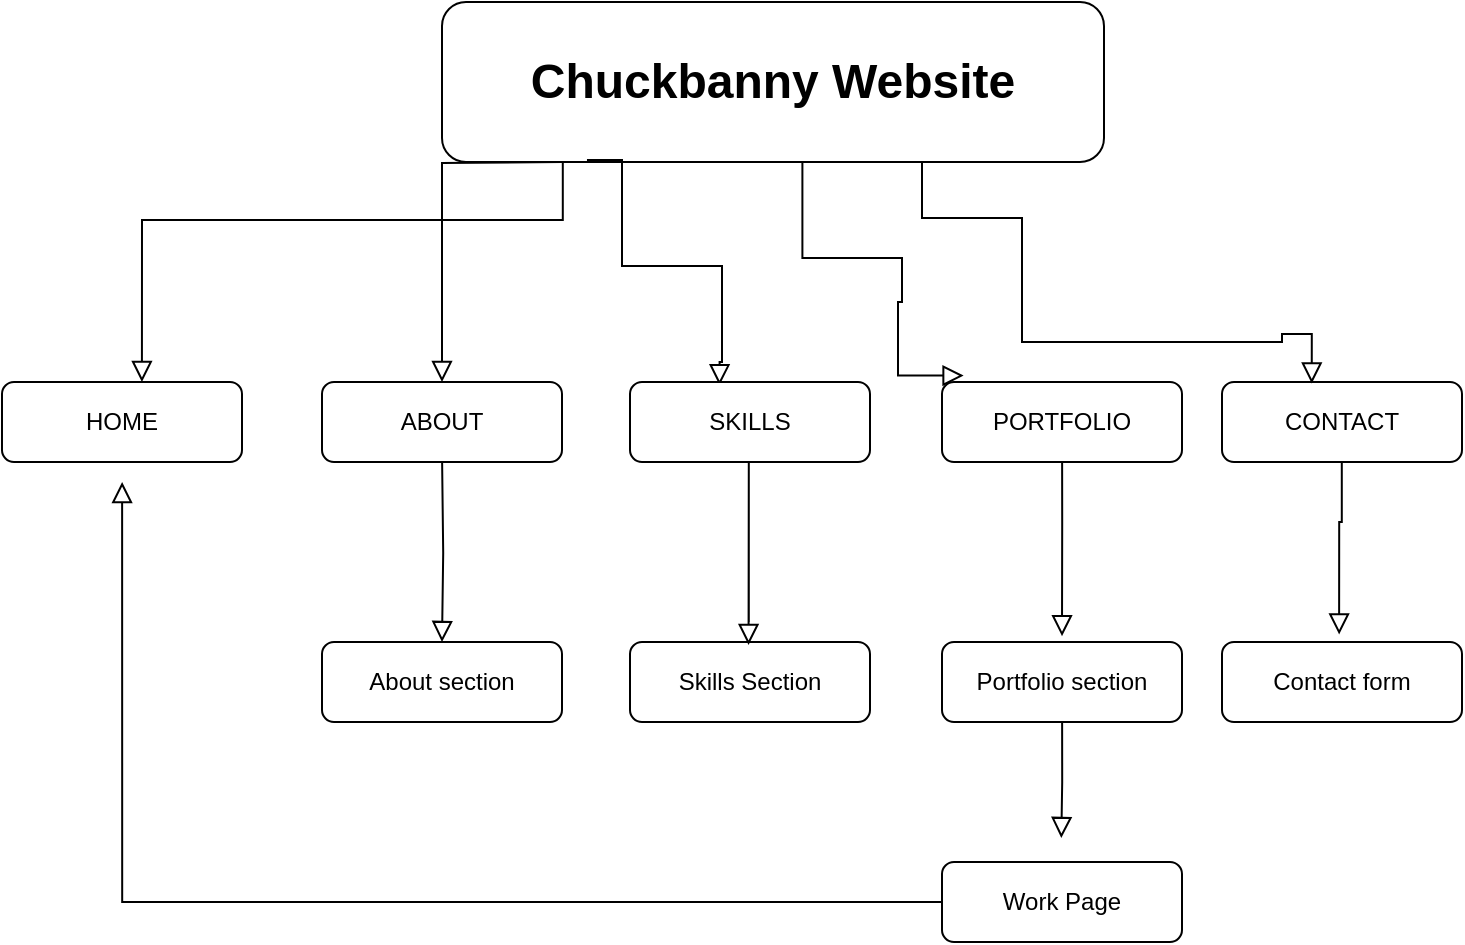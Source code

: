 <mxfile version="22.0.8" type="github">
  <diagram id="C5RBs43oDa-KdzZeNtuy" name="Page-1">
    <mxGraphModel dx="1728" dy="958" grid="1" gridSize="10" guides="1" tooltips="1" connect="1" arrows="1" fold="1" page="1" pageScale="1" pageWidth="827" pageHeight="1169" math="0" shadow="0">
      <root>
        <mxCell id="WIyWlLk6GJQsqaUBKTNV-0" />
        <mxCell id="WIyWlLk6GJQsqaUBKTNV-1" parent="WIyWlLk6GJQsqaUBKTNV-0" />
        <mxCell id="WIyWlLk6GJQsqaUBKTNV-2" value="" style="rounded=0;html=1;jettySize=auto;orthogonalLoop=1;fontSize=11;endArrow=block;endFill=0;endSize=8;strokeWidth=1;shadow=0;labelBackgroundColor=none;edgeStyle=orthogonalEdgeStyle;entryX=0.5;entryY=0;entryDx=0;entryDy=0;" parent="WIyWlLk6GJQsqaUBKTNV-1" target="WIyWlLk6GJQsqaUBKTNV-7" edge="1">
          <mxGeometry relative="1" as="geometry">
            <mxPoint x="320.4" y="180" as="sourcePoint" />
            <mxPoint x="320.0" y="238.02" as="targetPoint" />
          </mxGeometry>
        </mxCell>
        <mxCell id="WIyWlLk6GJQsqaUBKTNV-3" value="&lt;h1&gt;Chuckbanny Website&lt;/h1&gt;" style="rounded=1;whiteSpace=wrap;html=1;fontSize=12;glass=0;strokeWidth=1;shadow=0;" parent="WIyWlLk6GJQsqaUBKTNV-1" vertex="1">
          <mxGeometry x="260" y="100" width="331" height="80" as="geometry" />
        </mxCell>
        <mxCell id="WIyWlLk6GJQsqaUBKTNV-7" value="ABOUT" style="rounded=1;whiteSpace=wrap;html=1;fontSize=12;glass=0;strokeWidth=1;shadow=0;" parent="WIyWlLk6GJQsqaUBKTNV-1" vertex="1">
          <mxGeometry x="200" y="290" width="120" height="40" as="geometry" />
        </mxCell>
        <mxCell id="WIyWlLk6GJQsqaUBKTNV-11" value="About section" style="rounded=1;whiteSpace=wrap;html=1;fontSize=12;glass=0;strokeWidth=1;shadow=0;" parent="WIyWlLk6GJQsqaUBKTNV-1" vertex="1">
          <mxGeometry x="200" y="420" width="120" height="40" as="geometry" />
        </mxCell>
        <mxCell id="WIyWlLk6GJQsqaUBKTNV-12" value="Skills Section" style="rounded=1;whiteSpace=wrap;html=1;fontSize=12;glass=0;strokeWidth=1;shadow=0;" parent="WIyWlLk6GJQsqaUBKTNV-1" vertex="1">
          <mxGeometry x="354" y="420" width="120" height="40" as="geometry" />
        </mxCell>
        <mxCell id="dibe_jNQewrQz6inWijP-1" value="HOME" style="rounded=1;whiteSpace=wrap;html=1;fontSize=12;glass=0;strokeWidth=1;shadow=0;" parent="WIyWlLk6GJQsqaUBKTNV-1" vertex="1">
          <mxGeometry x="40" y="290" width="120" height="40" as="geometry" />
        </mxCell>
        <mxCell id="dibe_jNQewrQz6inWijP-2" value="" style="rounded=0;html=1;jettySize=auto;orthogonalLoop=1;fontSize=11;endArrow=block;endFill=0;endSize=8;strokeWidth=1;shadow=0;labelBackgroundColor=none;edgeStyle=orthogonalEdgeStyle;entryX=0.583;entryY=0;entryDx=0;entryDy=0;entryPerimeter=0;" parent="WIyWlLk6GJQsqaUBKTNV-1" target="dibe_jNQewrQz6inWijP-1" edge="1">
          <mxGeometry relative="1" as="geometry">
            <mxPoint x="320.4" y="180" as="sourcePoint" />
            <mxPoint x="320.0" y="238.02" as="targetPoint" />
            <Array as="points">
              <mxPoint x="320" y="209" />
              <mxPoint x="110" y="209" />
            </Array>
          </mxGeometry>
        </mxCell>
        <mxCell id="dibe_jNQewrQz6inWijP-3" value="" style="rounded=0;html=1;jettySize=auto;orthogonalLoop=1;fontSize=11;endArrow=block;endFill=0;endSize=8;strokeWidth=1;shadow=0;labelBackgroundColor=none;edgeStyle=orthogonalEdgeStyle;entryX=0.5;entryY=-0.073;entryDx=0;entryDy=0;entryPerimeter=0;" parent="WIyWlLk6GJQsqaUBKTNV-1" target="dibe_jNQewrQz6inWijP-10" edge="1">
          <mxGeometry relative="1" as="geometry">
            <mxPoint x="570.06" y="330" as="sourcePoint" />
            <mxPoint x="570" y="410" as="targetPoint" />
            <Array as="points">
              <mxPoint x="570" y="360" />
            </Array>
          </mxGeometry>
        </mxCell>
        <mxCell id="dibe_jNQewrQz6inWijP-4" value="" style="rounded=0;html=1;jettySize=auto;orthogonalLoop=1;fontSize=11;endArrow=block;endFill=0;endSize=8;strokeWidth=1;shadow=0;labelBackgroundColor=none;edgeStyle=orthogonalEdgeStyle;entryX=0.5;entryY=0;entryDx=0;entryDy=0;" parent="WIyWlLk6GJQsqaUBKTNV-1" target="WIyWlLk6GJQsqaUBKTNV-11" edge="1">
          <mxGeometry relative="1" as="geometry">
            <mxPoint x="260.06" y="330" as="sourcePoint" />
            <mxPoint x="259.66" y="388" as="targetPoint" />
            <Array as="points" />
          </mxGeometry>
        </mxCell>
        <mxCell id="dibe_jNQewrQz6inWijP-5" value="" style="rounded=0;html=1;jettySize=auto;orthogonalLoop=1;fontSize=11;endArrow=block;endFill=0;endSize=8;strokeWidth=1;shadow=0;labelBackgroundColor=none;edgeStyle=orthogonalEdgeStyle;exitX=0.219;exitY=0.988;exitDx=0;exitDy=0;exitPerimeter=0;entryX=0.373;entryY=0.041;entryDx=0;entryDy=0;entryPerimeter=0;" parent="WIyWlLk6GJQsqaUBKTNV-1" source="WIyWlLk6GJQsqaUBKTNV-3" target="dibe_jNQewrQz6inWijP-7" edge="1">
          <mxGeometry relative="1" as="geometry">
            <mxPoint x="417.4" y="202" as="sourcePoint" />
            <mxPoint x="400" y="260" as="targetPoint" />
            <Array as="points">
              <mxPoint x="350" y="232" />
              <mxPoint x="400" y="232" />
              <mxPoint x="400" y="280" />
              <mxPoint x="399" y="280" />
            </Array>
          </mxGeometry>
        </mxCell>
        <mxCell id="dibe_jNQewrQz6inWijP-6" value="" style="rounded=0;html=1;jettySize=auto;orthogonalLoop=1;fontSize=11;endArrow=block;endFill=0;endSize=8;strokeWidth=1;shadow=0;labelBackgroundColor=none;edgeStyle=orthogonalEdgeStyle;" parent="WIyWlLk6GJQsqaUBKTNV-1" edge="1">
          <mxGeometry relative="1" as="geometry">
            <mxPoint x="570.06" y="460" as="sourcePoint" />
            <mxPoint x="569.66" y="518" as="targetPoint" />
            <Array as="points">
              <mxPoint x="569.66" y="490" />
              <mxPoint x="569.66" y="490" />
            </Array>
          </mxGeometry>
        </mxCell>
        <mxCell id="dibe_jNQewrQz6inWijP-7" value="SKILLS" style="rounded=1;whiteSpace=wrap;html=1;fontSize=12;glass=0;strokeWidth=1;shadow=0;" parent="WIyWlLk6GJQsqaUBKTNV-1" vertex="1">
          <mxGeometry x="354" y="290" width="120" height="40" as="geometry" />
        </mxCell>
        <mxCell id="dibe_jNQewrQz6inWijP-8" value="PORTFOLIO" style="rounded=1;whiteSpace=wrap;html=1;fontSize=12;glass=0;strokeWidth=1;shadow=0;" parent="WIyWlLk6GJQsqaUBKTNV-1" vertex="1">
          <mxGeometry x="510" y="290" width="120" height="40" as="geometry" />
        </mxCell>
        <mxCell id="dibe_jNQewrQz6inWijP-9" value="CONTACT" style="rounded=1;whiteSpace=wrap;html=1;fontSize=12;glass=0;strokeWidth=1;shadow=0;" parent="WIyWlLk6GJQsqaUBKTNV-1" vertex="1">
          <mxGeometry x="650" y="290" width="120" height="40" as="geometry" />
        </mxCell>
        <mxCell id="dibe_jNQewrQz6inWijP-10" value="Portfolio section" style="rounded=1;whiteSpace=wrap;html=1;fontSize=12;glass=0;strokeWidth=1;shadow=0;" parent="WIyWlLk6GJQsqaUBKTNV-1" vertex="1">
          <mxGeometry x="510" y="420" width="120" height="40" as="geometry" />
        </mxCell>
        <mxCell id="dibe_jNQewrQz6inWijP-11" value="Contact form" style="rounded=1;whiteSpace=wrap;html=1;fontSize=12;glass=0;strokeWidth=1;shadow=0;" parent="WIyWlLk6GJQsqaUBKTNV-1" vertex="1">
          <mxGeometry x="650" y="420" width="120" height="40" as="geometry" />
        </mxCell>
        <mxCell id="dibe_jNQewrQz6inWijP-12" value="" style="rounded=0;html=1;jettySize=auto;orthogonalLoop=1;fontSize=11;endArrow=block;endFill=0;endSize=8;strokeWidth=1;shadow=0;labelBackgroundColor=none;edgeStyle=orthogonalEdgeStyle;exitX=0.218;exitY=1.096;exitDx=0;exitDy=0;exitPerimeter=0;entryX=0.09;entryY=-0.08;entryDx=0;entryDy=0;entryPerimeter=0;" parent="WIyWlLk6GJQsqaUBKTNV-1" target="dibe_jNQewrQz6inWijP-8" edge="1">
          <mxGeometry relative="1" as="geometry">
            <mxPoint x="440.2" y="180.16" as="sourcePoint" />
            <mxPoint x="488.2" y="286.16" as="targetPoint" />
            <Array as="points">
              <mxPoint x="440" y="228" />
              <mxPoint x="490" y="228" />
              <mxPoint x="490" y="250" />
              <mxPoint x="488" y="250" />
              <mxPoint x="488" y="287" />
            </Array>
          </mxGeometry>
        </mxCell>
        <mxCell id="dibe_jNQewrQz6inWijP-13" value="" style="rounded=0;html=1;jettySize=auto;orthogonalLoop=1;fontSize=11;endArrow=block;endFill=0;endSize=8;strokeWidth=1;shadow=0;labelBackgroundColor=none;edgeStyle=orthogonalEdgeStyle;entryX=0.374;entryY=0.018;entryDx=0;entryDy=0;entryPerimeter=0;" parent="WIyWlLk6GJQsqaUBKTNV-1" target="dibe_jNQewrQz6inWijP-9" edge="1">
          <mxGeometry relative="1" as="geometry">
            <mxPoint x="500" y="180" as="sourcePoint" />
            <mxPoint x="547.97" y="266" as="targetPoint" />
            <Array as="points">
              <mxPoint x="500" y="208" />
              <mxPoint x="550" y="208" />
              <mxPoint x="550" y="270" />
              <mxPoint x="680" y="270" />
              <mxPoint x="680" y="266" />
              <mxPoint x="695" y="266" />
            </Array>
          </mxGeometry>
        </mxCell>
        <mxCell id="dibe_jNQewrQz6inWijP-17" value="" style="rounded=0;html=1;jettySize=auto;orthogonalLoop=1;fontSize=11;endArrow=block;endFill=0;endSize=8;strokeWidth=1;shadow=0;labelBackgroundColor=none;edgeStyle=orthogonalEdgeStyle;entryX=0.494;entryY=0.038;entryDx=0;entryDy=0;entryPerimeter=0;" parent="WIyWlLk6GJQsqaUBKTNV-1" target="WIyWlLk6GJQsqaUBKTNV-12" edge="1">
          <mxGeometry relative="1" as="geometry">
            <mxPoint x="413.4" y="409.97" as="sourcePoint" />
            <mxPoint x="413" y="467.97" as="targetPoint" />
            <Array as="points">
              <mxPoint x="413" y="330" />
            </Array>
          </mxGeometry>
        </mxCell>
        <mxCell id="dibe_jNQewrQz6inWijP-18" value="" style="rounded=0;html=1;jettySize=auto;orthogonalLoop=1;fontSize=11;endArrow=block;endFill=0;endSize=8;strokeWidth=1;shadow=0;labelBackgroundColor=none;edgeStyle=orthogonalEdgeStyle;entryX=0.488;entryY=-0.095;entryDx=0;entryDy=0;entryPerimeter=0;" parent="WIyWlLk6GJQsqaUBKTNV-1" target="dibe_jNQewrQz6inWijP-11" edge="1">
          <mxGeometry relative="1" as="geometry">
            <mxPoint x="709.9" y="330" as="sourcePoint" />
            <mxPoint x="709.5" y="388" as="targetPoint" />
            <Array as="points">
              <mxPoint x="710" y="360" />
              <mxPoint x="709" y="360" />
            </Array>
          </mxGeometry>
        </mxCell>
        <mxCell id="dibe_jNQewrQz6inWijP-19" value="Work Page" style="rounded=1;whiteSpace=wrap;html=1;fontSize=12;glass=0;strokeWidth=1;shadow=0;" parent="WIyWlLk6GJQsqaUBKTNV-1" vertex="1">
          <mxGeometry x="510" y="530" width="120" height="40" as="geometry" />
        </mxCell>
        <mxCell id="dibe_jNQewrQz6inWijP-20" value="" style="rounded=0;html=1;jettySize=auto;orthogonalLoop=1;fontSize=11;endArrow=block;endFill=0;endSize=8;strokeWidth=1;shadow=0;labelBackgroundColor=none;edgeStyle=orthogonalEdgeStyle;entryX=0;entryY=0.5;entryDx=0;entryDy=0;exitX=0;exitY=0.5;exitDx=0;exitDy=0;" parent="WIyWlLk6GJQsqaUBKTNV-1" edge="1" source="dibe_jNQewrQz6inWijP-19">
          <mxGeometry relative="1" as="geometry">
            <mxPoint x="99.66" y="398" as="sourcePoint" />
            <mxPoint x="100.06" y="340" as="targetPoint" />
            <Array as="points">
              <mxPoint x="100" y="550" />
            </Array>
          </mxGeometry>
        </mxCell>
      </root>
    </mxGraphModel>
  </diagram>
</mxfile>
